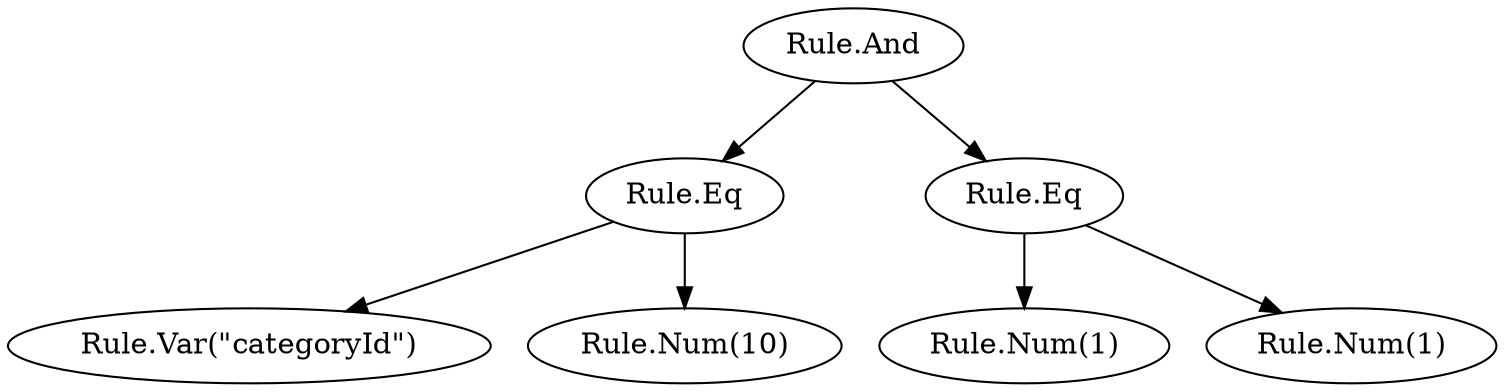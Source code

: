 digraph {
    and[label="Rule.And" class="operator"]
    eq1[label="Rule.Eq" class="operator,disabled"]
    eq2[label="Rule.Eq" class="operator,disabled"]
    categoryId[label="Rule.Var(\"categoryId\")" class="value,disabled"]
    one1[label="Rule.Num(1)" class="value,disabled"]
    categoryValue[label="Rule.Num(10)" class="value,disabled"]
    one2[label="Rule.Num(1)" class="value,disabled"]

    and -> eq1[class="disabled"]
    and -> eq2[class="disabled"]

    eq1 -> categoryId[class="disabled"]
    eq1 -> categoryValue[class="disabled"]

    eq2 -> one1[class="disabled"]
    eq2 -> one2[class="disabled"]
}
